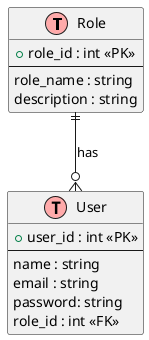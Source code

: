 @startuml
!define table(x) class x <<(T,#FFAAAA)>>
hide methods
hide stereotype

' Tables
table(Role) {
    + role_id : int <<PK>>
    --
    role_name : string 
    description : string
}

table(User) {
    + user_id : int <<PK>>
    --
    name : string
    email : string
    password: string
    role_id : int <<FK>>
}



' Relationships
Role ||--o{ User : has

@enduml